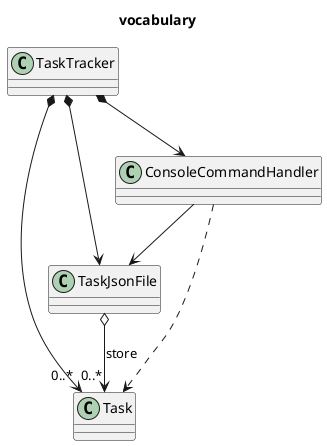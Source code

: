 @startuml Domain Model
title vocabulary

TaskTracker *--> "0..*" Task
TaskTracker *--> TaskJsonFile 
TaskTracker *--> ConsoleCommandHandler

ConsoleCommandHandler ..> Task
ConsoleCommandHandler --> TaskJsonFile

TaskJsonFile o--> "0..*" Task : store
@enduml

@startuml Context
left to right direction
title Context

state commandSelection <<choice>>
state ":addTask" as AddTask
state ":updateTask" as UpdateTask
state ":deleteTask" as DeleteTask
state ":markAsInProgress" as MarkAsInProgress
state ":markAsDone" as MarkAsDone
state ":list" as List
state ":list todo" as ListTodo
state ":list in-progress" as ListInProgress
state ":list done" as ListDone
state ":exit" as Exit

[*] --> APPLICATION_STARTED
    APPLICATION_STARTED --> commandSelection : introduce un comando
    commandSelection --> AddTask
        note on link
            task-cli add "Buy groceries"
        endnote 
    commandSelection --> UpdateTask
        note on link
            task-cli update 1 "Buy groceries and cook dinner"
        endnote
    commandSelection --> DeleteTask
        note on link
            task-cli delete 1
        endnote
    commandSelection --> MarkAsInProgress
        note on link
            task-cli mark-in-progress 1
        endnote
    commandSelection --> MarkAsDone
        note on link
            task-cli mark-done 4
        endnote
    commandSelection --> List
        note on link
            task-cli list
        endnote
    commandSelection --> ListTodo
        note on link
            task-cli list todo
        endnote
    commandSelection --> ListInProgress
        note on link
            task-cli list in-progress
        endnote
    commandSelection --> ListDone
        note on link
            task-cli list done
        endnote
    commandSelection --> Exit

    AddTask --> TASK_ADDED
    TASK_ADDED -up-> APPLICATION_STARTED

    UpdateTask --> TASK_UPDATED
    TASK_UPDATED -up-> APPLICATION_STARTED

    DeleteTask --> TASK_DELETED    
    TASK_DELETED -up-> APPLICATION_STARTED

    MarkAsInProgress --> MARKED_AS_IN_PROGRESS
    MARKED_AS_IN_PROGRESS -up-> APPLICATION_STARTED

    MarkAsDone --> MARKED_AS_DONE
    MARKED_AS_DONE -up-> APPLICATION_STARTED

    List --> TASK_LISTED
    TASK_LISTED -up-> APPLICATION_STARTED

    ListTodo --> TASK_TO_DO_LISTED
    TASK_TO_DO_LISTED -up-> APPLICATION_STARTED

    ListInProgress --> TASK_IN_PROGRESS_LISTED
    TASK_IN_PROGRESS_LISTED -up-> APPLICATION_STARTED

    ListDone --> TASK_DONE_LISTED
    TASK_DONE_LISTED -up-> APPLICATION_STARTED

    Exit --> [*]


@enduml